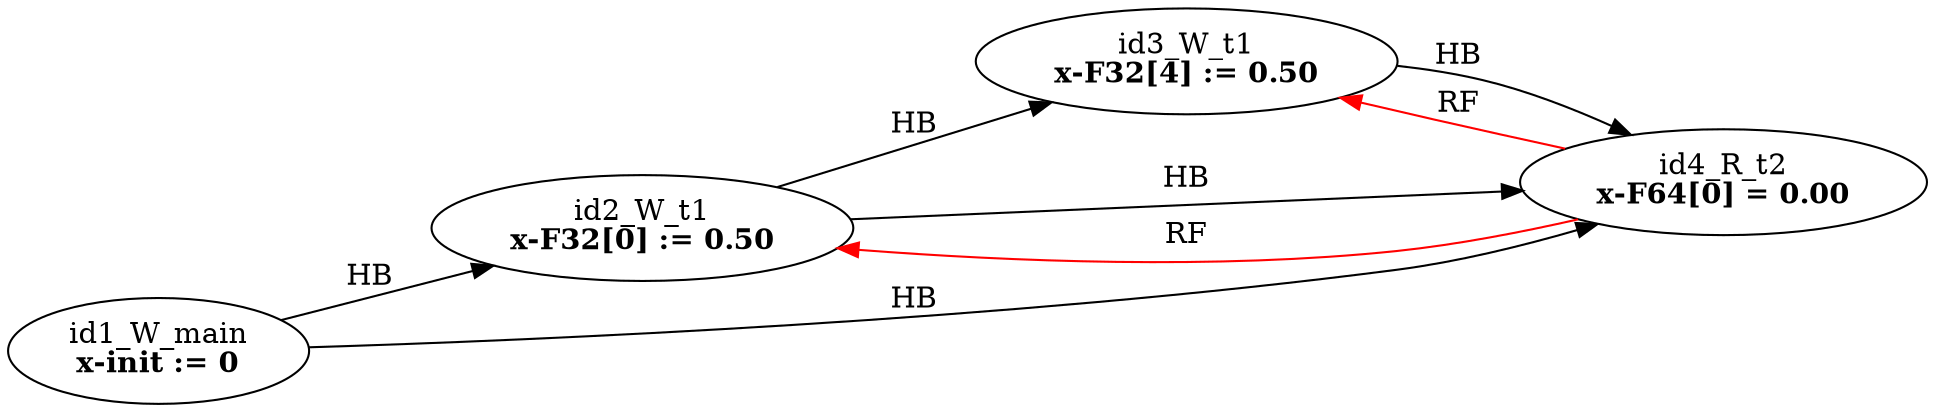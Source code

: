 digraph memory_model {
rankdir=LR;
splines=true; esep=0.5;
id2_W_t1 -> id3_W_t1 [label = "HB", color="black"];
id1_W_main -> id2_W_t1 [label = "HB", color="black"];
id1_W_main -> id4_R_t2 [label = "HB", color="black"];
id2_W_t1 -> id4_R_t2 [label = "HB", color="black"];
id3_W_t1 -> id4_R_t2 [label = "HB", color="black"];
id4_R_t2 -> id2_W_t1 [label = "RF", color="red"];
id4_R_t2 -> id3_W_t1 [label = "RF", color="red"];
id1_W_main [label=<id1_W_main<br/><B>x-init := 0</B>>, pos="2.5,4!"]
id2_W_t1 [label=<id2_W_t1<br/><B>x-F32[0] := 0.50</B>>, pos="0,2!"]
id3_W_t1 [label=<id3_W_t1<br/><B>x-F32[4] := 0.50</B>>, pos="0,0!"]
id4_R_t2 [label=<id4_R_t2<br/><B>x-F64[0] = 0.00</B>>, pos="5,2!"]
}
